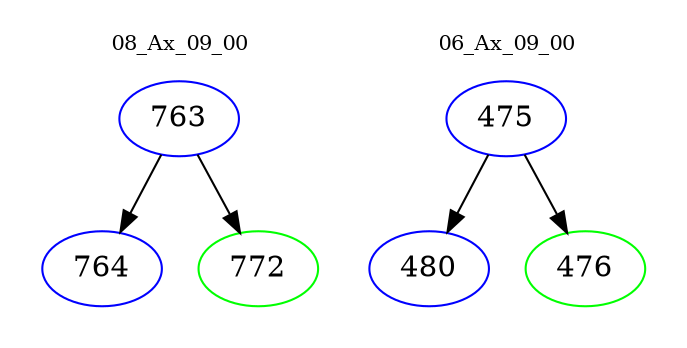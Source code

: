 digraph{
subgraph cluster_0 {
color = white
label = "08_Ax_09_00";
fontsize=10;
T0_763 [label="763", color="blue"]
T0_763 -> T0_764 [color="black"]
T0_764 [label="764", color="blue"]
T0_763 -> T0_772 [color="black"]
T0_772 [label="772", color="green"]
}
subgraph cluster_1 {
color = white
label = "06_Ax_09_00";
fontsize=10;
T1_475 [label="475", color="blue"]
T1_475 -> T1_480 [color="black"]
T1_480 [label="480", color="blue"]
T1_475 -> T1_476 [color="black"]
T1_476 [label="476", color="green"]
}
}
